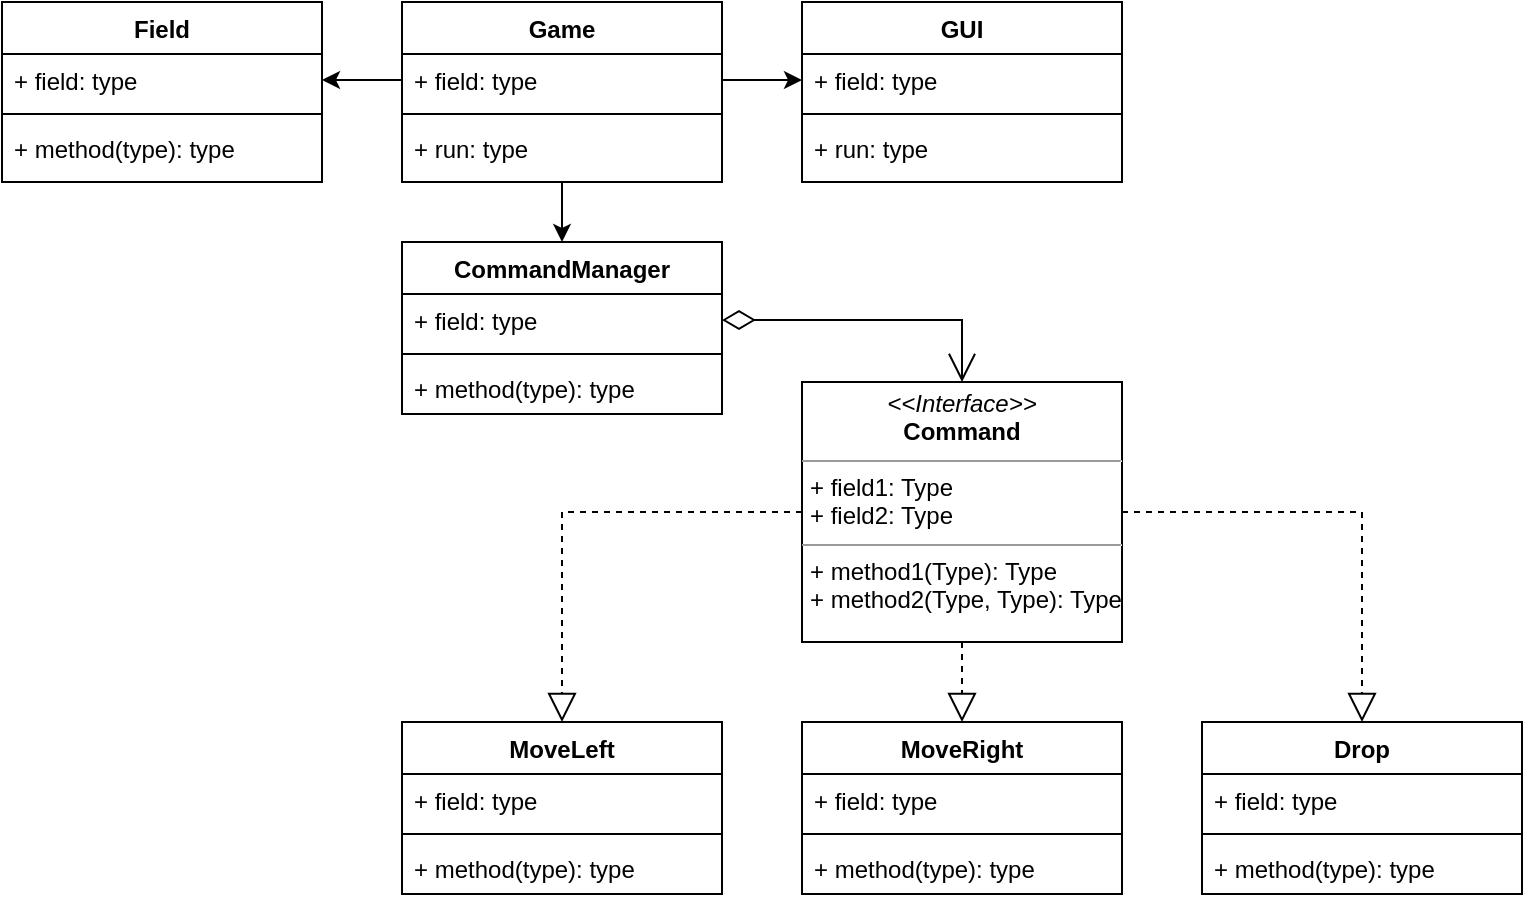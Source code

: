 <mxfile version="21.6.8" type="device">
  <diagram name="Страница — 1" id="iefd1BIbSIpc9g7L3Je2">
    <mxGraphModel dx="1036" dy="614" grid="1" gridSize="10" guides="1" tooltips="1" connect="1" arrows="1" fold="1" page="1" pageScale="1" pageWidth="827" pageHeight="1169" math="0" shadow="0">
      <root>
        <mxCell id="0" />
        <mxCell id="1" parent="0" />
        <mxCell id="bqDL60ZTpGLooRMGZTvA-45" style="edgeStyle=orthogonalEdgeStyle;rounded=0;orthogonalLoop=1;jettySize=auto;html=1;entryX=0.5;entryY=0;entryDx=0;entryDy=0;" parent="1" source="bqDL60ZTpGLooRMGZTvA-5" target="bqDL60ZTpGLooRMGZTvA-40" edge="1">
          <mxGeometry relative="1" as="geometry" />
        </mxCell>
        <mxCell id="bqDL60ZTpGLooRMGZTvA-5" value="Game" style="swimlane;fontStyle=1;align=center;verticalAlign=top;childLayout=stackLayout;horizontal=1;startSize=26;horizontalStack=0;resizeParent=1;resizeParentMax=0;resizeLast=0;collapsible=1;marginBottom=0;whiteSpace=wrap;html=1;" parent="1" vertex="1">
          <mxGeometry x="240" y="160" width="160" height="90" as="geometry" />
        </mxCell>
        <mxCell id="bqDL60ZTpGLooRMGZTvA-6" value="+ field: type" style="text;strokeColor=none;fillColor=none;align=left;verticalAlign=top;spacingLeft=4;spacingRight=4;overflow=hidden;rotatable=0;points=[[0,0.5],[1,0.5]];portConstraint=eastwest;whiteSpace=wrap;html=1;" parent="bqDL60ZTpGLooRMGZTvA-5" vertex="1">
          <mxGeometry y="26" width="160" height="26" as="geometry" />
        </mxCell>
        <mxCell id="bqDL60ZTpGLooRMGZTvA-7" value="" style="line;strokeWidth=1;fillColor=none;align=left;verticalAlign=middle;spacingTop=-1;spacingLeft=3;spacingRight=3;rotatable=0;labelPosition=right;points=[];portConstraint=eastwest;strokeColor=inherit;" parent="bqDL60ZTpGLooRMGZTvA-5" vertex="1">
          <mxGeometry y="52" width="160" height="8" as="geometry" />
        </mxCell>
        <mxCell id="bqDL60ZTpGLooRMGZTvA-8" value="+ run: type" style="text;strokeColor=none;fillColor=none;align=left;verticalAlign=top;spacingLeft=4;spacingRight=4;overflow=hidden;rotatable=0;points=[[0,0.5],[1,0.5]];portConstraint=eastwest;whiteSpace=wrap;html=1;" parent="bqDL60ZTpGLooRMGZTvA-5" vertex="1">
          <mxGeometry y="60" width="160" height="30" as="geometry" />
        </mxCell>
        <mxCell id="bqDL60ZTpGLooRMGZTvA-20" value="GUI" style="swimlane;fontStyle=1;align=center;verticalAlign=top;childLayout=stackLayout;horizontal=1;startSize=26;horizontalStack=0;resizeParent=1;resizeParentMax=0;resizeLast=0;collapsible=1;marginBottom=0;whiteSpace=wrap;html=1;" parent="1" vertex="1">
          <mxGeometry x="440" y="160" width="160" height="90" as="geometry" />
        </mxCell>
        <mxCell id="bqDL60ZTpGLooRMGZTvA-21" value="+ field: type" style="text;strokeColor=none;fillColor=none;align=left;verticalAlign=top;spacingLeft=4;spacingRight=4;overflow=hidden;rotatable=0;points=[[0,0.5],[1,0.5]];portConstraint=eastwest;whiteSpace=wrap;html=1;" parent="bqDL60ZTpGLooRMGZTvA-20" vertex="1">
          <mxGeometry y="26" width="160" height="26" as="geometry" />
        </mxCell>
        <mxCell id="bqDL60ZTpGLooRMGZTvA-22" value="" style="line;strokeWidth=1;fillColor=none;align=left;verticalAlign=middle;spacingTop=-1;spacingLeft=3;spacingRight=3;rotatable=0;labelPosition=right;points=[];portConstraint=eastwest;strokeColor=inherit;" parent="bqDL60ZTpGLooRMGZTvA-20" vertex="1">
          <mxGeometry y="52" width="160" height="8" as="geometry" />
        </mxCell>
        <mxCell id="bqDL60ZTpGLooRMGZTvA-23" value="+ run: type" style="text;strokeColor=none;fillColor=none;align=left;verticalAlign=top;spacingLeft=4;spacingRight=4;overflow=hidden;rotatable=0;points=[[0,0.5],[1,0.5]];portConstraint=eastwest;whiteSpace=wrap;html=1;" parent="bqDL60ZTpGLooRMGZTvA-20" vertex="1">
          <mxGeometry y="60" width="160" height="30" as="geometry" />
        </mxCell>
        <mxCell id="bqDL60ZTpGLooRMGZTvA-24" style="edgeStyle=orthogonalEdgeStyle;rounded=0;orthogonalLoop=1;jettySize=auto;html=1;entryX=0;entryY=0.5;entryDx=0;entryDy=0;" parent="1" source="bqDL60ZTpGLooRMGZTvA-6" target="bqDL60ZTpGLooRMGZTvA-21" edge="1">
          <mxGeometry relative="1" as="geometry" />
        </mxCell>
        <mxCell id="bqDL60ZTpGLooRMGZTvA-25" value="Field" style="swimlane;fontStyle=1;align=center;verticalAlign=top;childLayout=stackLayout;horizontal=1;startSize=26;horizontalStack=0;resizeParent=1;resizeParentMax=0;resizeLast=0;collapsible=1;marginBottom=0;whiteSpace=wrap;html=1;" parent="1" vertex="1">
          <mxGeometry x="40" y="160" width="160" height="90" as="geometry">
            <mxRectangle x="120" y="160" width="70" height="30" as="alternateBounds" />
          </mxGeometry>
        </mxCell>
        <mxCell id="bqDL60ZTpGLooRMGZTvA-26" value="+ field: type" style="text;strokeColor=none;fillColor=none;align=left;verticalAlign=top;spacingLeft=4;spacingRight=4;overflow=hidden;rotatable=0;points=[[0,0.5],[1,0.5]];portConstraint=eastwest;whiteSpace=wrap;html=1;" parent="bqDL60ZTpGLooRMGZTvA-25" vertex="1">
          <mxGeometry y="26" width="160" height="26" as="geometry" />
        </mxCell>
        <mxCell id="bqDL60ZTpGLooRMGZTvA-27" value="" style="line;strokeWidth=1;fillColor=none;align=left;verticalAlign=middle;spacingTop=-1;spacingLeft=3;spacingRight=3;rotatable=0;labelPosition=right;points=[];portConstraint=eastwest;strokeColor=inherit;" parent="bqDL60ZTpGLooRMGZTvA-25" vertex="1">
          <mxGeometry y="52" width="160" height="8" as="geometry" />
        </mxCell>
        <mxCell id="bqDL60ZTpGLooRMGZTvA-28" value="+ method(type): type" style="text;strokeColor=none;fillColor=none;align=left;verticalAlign=top;spacingLeft=4;spacingRight=4;overflow=hidden;rotatable=0;points=[[0,0.5],[1,0.5]];portConstraint=eastwest;whiteSpace=wrap;html=1;" parent="bqDL60ZTpGLooRMGZTvA-25" vertex="1">
          <mxGeometry y="60" width="160" height="30" as="geometry" />
        </mxCell>
        <mxCell id="bqDL60ZTpGLooRMGZTvA-38" style="edgeStyle=orthogonalEdgeStyle;rounded=0;orthogonalLoop=1;jettySize=auto;html=1;entryX=1;entryY=0.5;entryDx=0;entryDy=0;" parent="1" source="bqDL60ZTpGLooRMGZTvA-6" target="bqDL60ZTpGLooRMGZTvA-26" edge="1">
          <mxGeometry relative="1" as="geometry" />
        </mxCell>
        <mxCell id="bqDL60ZTpGLooRMGZTvA-40" value="CommandManager" style="swimlane;fontStyle=1;align=center;verticalAlign=top;childLayout=stackLayout;horizontal=1;startSize=26;horizontalStack=0;resizeParent=1;resizeParentMax=0;resizeLast=0;collapsible=1;marginBottom=0;whiteSpace=wrap;html=1;" parent="1" vertex="1">
          <mxGeometry x="240" y="280" width="160" height="86" as="geometry" />
        </mxCell>
        <mxCell id="bqDL60ZTpGLooRMGZTvA-41" value="+ field: type" style="text;strokeColor=none;fillColor=none;align=left;verticalAlign=top;spacingLeft=4;spacingRight=4;overflow=hidden;rotatable=0;points=[[0,0.5],[1,0.5]];portConstraint=eastwest;whiteSpace=wrap;html=1;" parent="bqDL60ZTpGLooRMGZTvA-40" vertex="1">
          <mxGeometry y="26" width="160" height="26" as="geometry" />
        </mxCell>
        <mxCell id="bqDL60ZTpGLooRMGZTvA-42" value="" style="line;strokeWidth=1;fillColor=none;align=left;verticalAlign=middle;spacingTop=-1;spacingLeft=3;spacingRight=3;rotatable=0;labelPosition=right;points=[];portConstraint=eastwest;strokeColor=inherit;" parent="bqDL60ZTpGLooRMGZTvA-40" vertex="1">
          <mxGeometry y="52" width="160" height="8" as="geometry" />
        </mxCell>
        <mxCell id="bqDL60ZTpGLooRMGZTvA-43" value="+ method(type): type" style="text;strokeColor=none;fillColor=none;align=left;verticalAlign=top;spacingLeft=4;spacingRight=4;overflow=hidden;rotatable=0;points=[[0,0.5],[1,0.5]];portConstraint=eastwest;whiteSpace=wrap;html=1;" parent="bqDL60ZTpGLooRMGZTvA-40" vertex="1">
          <mxGeometry y="60" width="160" height="26" as="geometry" />
        </mxCell>
        <mxCell id="bqDL60ZTpGLooRMGZTvA-49" value="" style="endArrow=open;html=1;endSize=12;startArrow=diamondThin;startSize=14;startFill=0;edgeStyle=orthogonalEdgeStyle;align=left;verticalAlign=bottom;rounded=0;exitX=1;exitY=0.5;exitDx=0;exitDy=0;entryX=0.5;entryY=0;entryDx=0;entryDy=0;" parent="1" source="bqDL60ZTpGLooRMGZTvA-41" target="bqDL60ZTpGLooRMGZTvA-55" edge="1">
          <mxGeometry x="-1" y="3" relative="1" as="geometry">
            <mxPoint x="490" y="322.5" as="sourcePoint" />
            <mxPoint x="600" y="360" as="targetPoint" />
          </mxGeometry>
        </mxCell>
        <mxCell id="bqDL60ZTpGLooRMGZTvA-55" value="&lt;p style=&quot;margin:0px;margin-top:4px;text-align:center;&quot;&gt;&lt;i&gt;&amp;lt;&amp;lt;Interface&amp;gt;&amp;gt;&lt;/i&gt;&lt;br&gt;&lt;b&gt;Command&lt;/b&gt;&lt;/p&gt;&lt;hr size=&quot;1&quot;&gt;&lt;p style=&quot;margin:0px;margin-left:4px;&quot;&gt;+ field1: Type&lt;br&gt;+ field2: Type&lt;/p&gt;&lt;hr size=&quot;1&quot;&gt;&lt;p style=&quot;margin:0px;margin-left:4px;&quot;&gt;+ method1(Type): Type&lt;br&gt;+ method2(Type, Type): Type&lt;/p&gt;" style="verticalAlign=top;align=left;overflow=fill;fontSize=12;fontFamily=Helvetica;html=1;whiteSpace=wrap;" parent="1" vertex="1">
          <mxGeometry x="440" y="350" width="160" height="130" as="geometry" />
        </mxCell>
        <mxCell id="bqDL60ZTpGLooRMGZTvA-56" value="MoveLeft" style="swimlane;fontStyle=1;align=center;verticalAlign=top;childLayout=stackLayout;horizontal=1;startSize=26;horizontalStack=0;resizeParent=1;resizeParentMax=0;resizeLast=0;collapsible=1;marginBottom=0;whiteSpace=wrap;html=1;" parent="1" vertex="1">
          <mxGeometry x="240" y="520" width="160" height="86" as="geometry" />
        </mxCell>
        <mxCell id="bqDL60ZTpGLooRMGZTvA-57" value="+ field: type" style="text;strokeColor=none;fillColor=none;align=left;verticalAlign=top;spacingLeft=4;spacingRight=4;overflow=hidden;rotatable=0;points=[[0,0.5],[1,0.5]];portConstraint=eastwest;whiteSpace=wrap;html=1;" parent="bqDL60ZTpGLooRMGZTvA-56" vertex="1">
          <mxGeometry y="26" width="160" height="26" as="geometry" />
        </mxCell>
        <mxCell id="bqDL60ZTpGLooRMGZTvA-58" value="" style="line;strokeWidth=1;fillColor=none;align=left;verticalAlign=middle;spacingTop=-1;spacingLeft=3;spacingRight=3;rotatable=0;labelPosition=right;points=[];portConstraint=eastwest;strokeColor=inherit;" parent="bqDL60ZTpGLooRMGZTvA-56" vertex="1">
          <mxGeometry y="52" width="160" height="8" as="geometry" />
        </mxCell>
        <mxCell id="bqDL60ZTpGLooRMGZTvA-59" value="+ method(type): type" style="text;strokeColor=none;fillColor=none;align=left;verticalAlign=top;spacingLeft=4;spacingRight=4;overflow=hidden;rotatable=0;points=[[0,0.5],[1,0.5]];portConstraint=eastwest;whiteSpace=wrap;html=1;" parent="bqDL60ZTpGLooRMGZTvA-56" vertex="1">
          <mxGeometry y="60" width="160" height="26" as="geometry" />
        </mxCell>
        <mxCell id="bqDL60ZTpGLooRMGZTvA-60" value="MoveRight" style="swimlane;fontStyle=1;align=center;verticalAlign=top;childLayout=stackLayout;horizontal=1;startSize=26;horizontalStack=0;resizeParent=1;resizeParentMax=0;resizeLast=0;collapsible=1;marginBottom=0;whiteSpace=wrap;html=1;" parent="1" vertex="1">
          <mxGeometry x="440" y="520" width="160" height="86" as="geometry" />
        </mxCell>
        <mxCell id="bqDL60ZTpGLooRMGZTvA-61" value="+ field: type" style="text;strokeColor=none;fillColor=none;align=left;verticalAlign=top;spacingLeft=4;spacingRight=4;overflow=hidden;rotatable=0;points=[[0,0.5],[1,0.5]];portConstraint=eastwest;whiteSpace=wrap;html=1;" parent="bqDL60ZTpGLooRMGZTvA-60" vertex="1">
          <mxGeometry y="26" width="160" height="26" as="geometry" />
        </mxCell>
        <mxCell id="bqDL60ZTpGLooRMGZTvA-62" value="" style="line;strokeWidth=1;fillColor=none;align=left;verticalAlign=middle;spacingTop=-1;spacingLeft=3;spacingRight=3;rotatable=0;labelPosition=right;points=[];portConstraint=eastwest;strokeColor=inherit;" parent="bqDL60ZTpGLooRMGZTvA-60" vertex="1">
          <mxGeometry y="52" width="160" height="8" as="geometry" />
        </mxCell>
        <mxCell id="bqDL60ZTpGLooRMGZTvA-63" value="+ method(type): type" style="text;strokeColor=none;fillColor=none;align=left;verticalAlign=top;spacingLeft=4;spacingRight=4;overflow=hidden;rotatable=0;points=[[0,0.5],[1,0.5]];portConstraint=eastwest;whiteSpace=wrap;html=1;" parent="bqDL60ZTpGLooRMGZTvA-60" vertex="1">
          <mxGeometry y="60" width="160" height="26" as="geometry" />
        </mxCell>
        <mxCell id="bqDL60ZTpGLooRMGZTvA-64" value="Drop" style="swimlane;fontStyle=1;align=center;verticalAlign=top;childLayout=stackLayout;horizontal=1;startSize=26;horizontalStack=0;resizeParent=1;resizeParentMax=0;resizeLast=0;collapsible=1;marginBottom=0;whiteSpace=wrap;html=1;" parent="1" vertex="1">
          <mxGeometry x="640" y="520" width="160" height="86" as="geometry" />
        </mxCell>
        <mxCell id="bqDL60ZTpGLooRMGZTvA-65" value="+ field: type" style="text;strokeColor=none;fillColor=none;align=left;verticalAlign=top;spacingLeft=4;spacingRight=4;overflow=hidden;rotatable=0;points=[[0,0.5],[1,0.5]];portConstraint=eastwest;whiteSpace=wrap;html=1;" parent="bqDL60ZTpGLooRMGZTvA-64" vertex="1">
          <mxGeometry y="26" width="160" height="26" as="geometry" />
        </mxCell>
        <mxCell id="bqDL60ZTpGLooRMGZTvA-66" value="" style="line;strokeWidth=1;fillColor=none;align=left;verticalAlign=middle;spacingTop=-1;spacingLeft=3;spacingRight=3;rotatable=0;labelPosition=right;points=[];portConstraint=eastwest;strokeColor=inherit;" parent="bqDL60ZTpGLooRMGZTvA-64" vertex="1">
          <mxGeometry y="52" width="160" height="8" as="geometry" />
        </mxCell>
        <mxCell id="bqDL60ZTpGLooRMGZTvA-67" value="+ method(type): type" style="text;strokeColor=none;fillColor=none;align=left;verticalAlign=top;spacingLeft=4;spacingRight=4;overflow=hidden;rotatable=0;points=[[0,0.5],[1,0.5]];portConstraint=eastwest;whiteSpace=wrap;html=1;" parent="bqDL60ZTpGLooRMGZTvA-64" vertex="1">
          <mxGeometry y="60" width="160" height="26" as="geometry" />
        </mxCell>
        <mxCell id="bqDL60ZTpGLooRMGZTvA-69" value="" style="endArrow=block;dashed=1;endFill=0;endSize=12;html=1;rounded=0;exitX=0;exitY=0.5;exitDx=0;exitDy=0;entryX=0.5;entryY=0;entryDx=0;entryDy=0;" parent="1" source="bqDL60ZTpGLooRMGZTvA-55" target="bqDL60ZTpGLooRMGZTvA-56" edge="1">
          <mxGeometry width="160" relative="1" as="geometry">
            <mxPoint x="360" y="440" as="sourcePoint" />
            <mxPoint x="290" y="480" as="targetPoint" />
            <Array as="points">
              <mxPoint x="320" y="415" />
            </Array>
          </mxGeometry>
        </mxCell>
        <mxCell id="bqDL60ZTpGLooRMGZTvA-70" value="" style="endArrow=block;dashed=1;endFill=0;endSize=12;html=1;rounded=0;entryX=0.5;entryY=0;entryDx=0;entryDy=0;exitX=1;exitY=0.5;exitDx=0;exitDy=0;" parent="1" source="bqDL60ZTpGLooRMGZTvA-55" target="bqDL60ZTpGLooRMGZTvA-64" edge="1">
          <mxGeometry width="160" relative="1" as="geometry">
            <mxPoint x="650" y="440" as="sourcePoint" />
            <mxPoint x="740" y="512" as="targetPoint" />
            <Array as="points">
              <mxPoint x="720" y="415" />
            </Array>
          </mxGeometry>
        </mxCell>
        <mxCell id="bqDL60ZTpGLooRMGZTvA-71" value="" style="endArrow=block;dashed=1;endFill=0;endSize=12;html=1;rounded=0;exitX=0.5;exitY=1;exitDx=0;exitDy=0;entryX=0.5;entryY=0;entryDx=0;entryDy=0;" parent="1" source="bqDL60ZTpGLooRMGZTvA-55" target="bqDL60ZTpGLooRMGZTvA-60" edge="1">
          <mxGeometry width="160" relative="1" as="geometry">
            <mxPoint x="450" y="562.5" as="sourcePoint" />
            <mxPoint x="610" y="562.5" as="targetPoint" />
          </mxGeometry>
        </mxCell>
      </root>
    </mxGraphModel>
  </diagram>
</mxfile>
